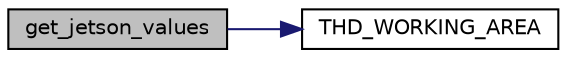 digraph "get_jetson_values"
{
  edge [fontname="Helvetica",fontsize="10",labelfontname="Helvetica",labelfontsize="10"];
  node [fontname="Helvetica",fontsize="10",shape=record];
  rankdir="LR";
  Node1 [label="get_jetson_values",height=0.2,width=0.4,color="black", fillcolor="grey75", style="filled", fontcolor="black"];
  Node1 -> Node2 [color="midnightblue",fontsize="10",style="solid",fontname="Helvetica"];
  Node2 [label="THD_WORKING_AREA",height=0.2,width=0.4,color="black", fillcolor="white", style="filled",URL="$jetson_8c.html#a9e0512e100d1d80a25926073c2c92e29"];
}
